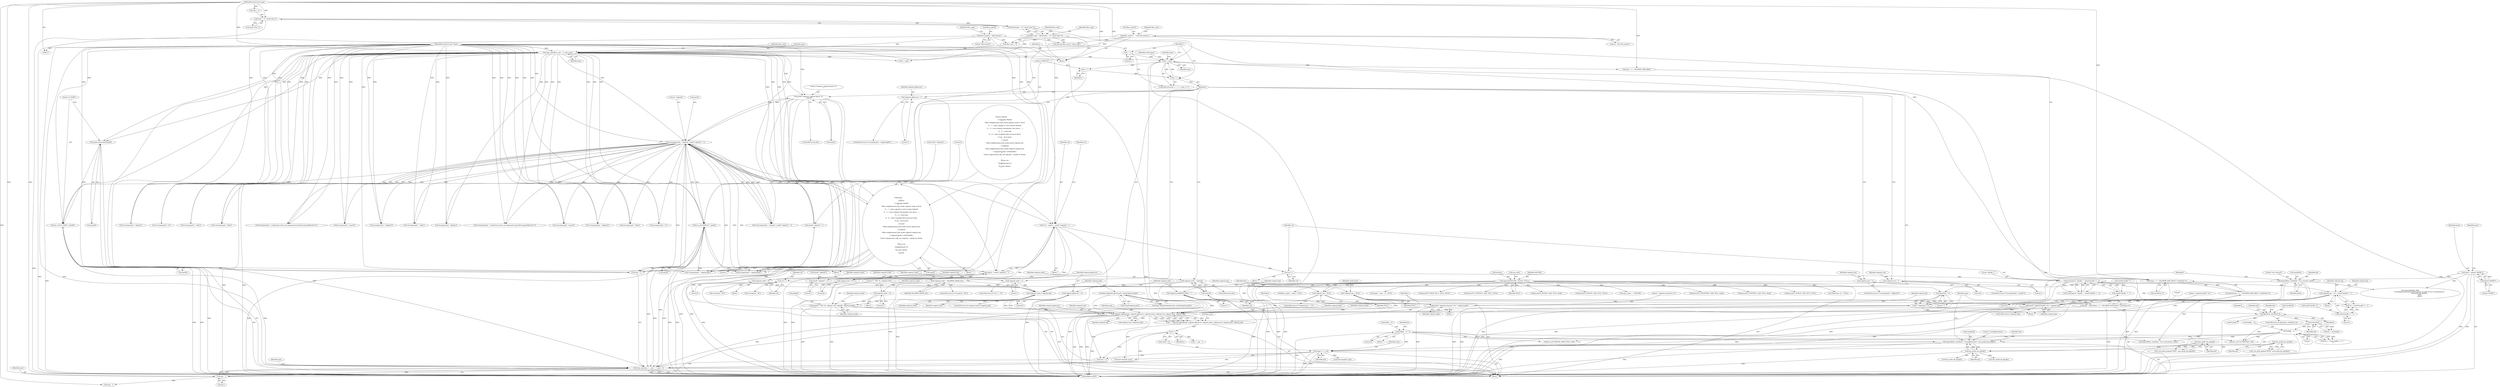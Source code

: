 digraph "0_enlightment_bb4a21e98656fe2c7d98ba2163e6defe9a630e2b@API" {
"1000593" [label="(Call,copy_args(args + i, argv + 1, argc - 1))"];
"1000587" [label="(Call,args[i++] = buf)"];
"1000523" [label="(Call,buf[len - 1] == '\n')"];
"1000516" [label="(Call,strlen(buf))"];
"1000507" [label="(Call,fgets(buf, sizeof(buf), f))"];
"1000498" [label="(Call,f = fopen(buf, \"r\"))"];
"1000500" [label="(Call,fopen(buf, \"r\"))"];
"1000492" [label="(Call,snprintf(buf, sizeof(buf), \"%s/.e-mtrack\", home))"];
"1000484" [label="(Call,home = getenv(\"HOME\"))"];
"1000486" [label="(Call,getenv(\"HOME\"))"];
"1000531" [label="(Call,buf[len - 1] = 0)"];
"1000560" [label="(Call,snprintf(buf, sizeof(buf), \"%s/enlightenment\", eina_prefix_bin_get(pfx)))"];
"1000565" [label="(Call,eina_prefix_bin_get(pfx))"];
"1000448" [label="(Call,eina_prefix_bin_get(pfx))"];
"1000443" [label="(Call,eina_prefix_bin_get(pfx))"];
"1000580" [label="(Call,valgrind_append(args, valgrind_gdbserver, valgrind_mode, valgrind_tool, valgrind_path, valgrind_log))"];
"1000567" [label="(Call,args = alloca((argc + 2 + VALGRIND_MAX_ARGS) * sizeof(char *)))"];
"1000569" [label="(Call,alloca((argc + 2 + VALGRIND_MAX_ARGS) * sizeof(char *)))"];
"1000570" [label="(Call,(argc + 2 + VALGRIND_MAX_ARGS) * sizeof(char *))"];
"1000249" [label="(Call,i < argc)"];
"1000252" [label="(Call,i++)"];
"1000369" [label="(Call,i++)"];
"1000246" [label="(Call,i = 1)"];
"1000118" [label="(MethodParameterIn,int argc)"];
"1000220" [label="(Call,copy_args(dbus_argv + 2, argv, argc))"];
"1000215" [label="(Call,dbus_argv[1] = \"--exit-with-session\")"];
"1000210" [label="(Call,dbus_argv[0] = \"dbus-launch\")"];
"1000201" [label="(Call,dbus_argv = alloca((argc + 3) * sizeof (char *)))"];
"1000203" [label="(Call,alloca((argc + 3) * sizeof (char *)))"];
"1000204" [label="(Call,(argc + 3) * sizeof (char *))"];
"1000119" [label="(MethodParameterIn,char **argv)"];
"1000131" [label="(Call,valgrind_gdbserver = 0)"];
"1000262" [label="(Call,valgrind_gdbserver = 1)"];
"1000467" [label="(Call,printf(\"E - PID=%i, valgrind=%d\", getpid(), valgrind_mode))"];
"1000464" [label="(Call,valgrind_mode = 0)"];
"1000451" [label="(Call,valgrind_mode || valgrind_tool)"];
"1000350" [label="(Call,valgrind_mode = atoi(val))"];
"1000352" [label="(Call,atoi(val))"];
"1000339" [label="(Call,val++)"];
"1000279" [label="(Call,*val = argv[i] + sizeof(\"-valgrind\") - 1)"];
"1000268" [label="(Call,strncmp(argv[i], \"-valgrind\", sizeof(\"-valgrind\") - 1))"];
"1000355" [label="(Call,printf(\"Unknown valgrind option: %s\n\", argv[i]))"];
"1000421" [label="(Call,printf\n             (\n               \"Options:\n\"\n               \"\t-valgrind[=MODE]\n\"\n               \"\t\tRun enlightenment from inside valgrind, mode is OR of:\n\"\n               \"\t\t   1 = plain valgrind to catch crashes (default)\n\"\n               \"\t\t   2 = trace children (thumbnailer, efm slaves, ...)\n\"\n               \"\t\t   4 = check leak\n\"\n               \"\t\t   8 = show reachable after processes finish.\n\"\n               \"\t\t all = all of above\n\"\n               \"\t-massif\n\"\n               \"\t\tRun enlightenment from inside massif valgrind tool.\n\"\n               \"\t-callgrind\n\"\n               \"\t\tRun enlightenment from inside callgrind valgrind tool.\n\"\n               \"\t-valgrind-log-file=<FILENAME>\n\"\n               \"\t\tSave valgrind log to file, see valgrind's --log-file for details.\n\"\n               \"\n\"\n               \"Please run:\n\"\n               \"\tenlightenment %s\n\"\n               \"for more options.\n\",\n               argv[i]))"];
"1000371" [label="(Call,env_set(\"DISPLAY\", argv[i]))"];
"1000273" [label="(Call,sizeof(\"-valgrind\") - 1)"];
"1000285" [label="(Call,sizeof(\"-valgrind\") - 1)"];
"1000346" [label="(Call,valgrind_mode = VALGRIND_MODE_ALL)"];
"1000294" [label="(Call,valgrind_mode = 1)"];
"1000123" [label="(Call,valgrind_mode = 0)"];
"1000395" [label="(Call,valgrind_tool = 2)"];
"1000127" [label="(Call,valgrind_tool = 0)"];
"1000384" [label="(Call,valgrind_tool = 1)"];
"1000138" [label="(Call,valgrind_path[PATH_MAX] = \"\")"];
"1000474" [label="(Call,printf(\" valgrind-command='%s'\", valgrind_path))"];
"1000457" [label="(Call,find_valgrind(valgrind_path, sizeof(valgrind_path)))"];
"1000329" [label="(Call,valgrind_log = NULL)"];
"1000185" [label="(Call,sigaction(SIGUSR1, &action, NULL))"];
"1000142" [label="(Call,*valgrind_log = NULL)"];
"1000479" [label="(Call,printf(\" valgrind-log-file='%s'\", valgrind_log))"];
"1000316" [label="(Call,valgrind_log = val + sizeof(\"log-file=\") - 1)"];
"1000308" [label="(Call,strncmp(val, \"log-file=\", sizeof(\"log-file=\") - 1))"];
"1000304" [label="(Call,val++)"];
"1000311" [label="(Call,sizeof(\"log-file=\") - 1)"];
"1000320" [label="(Call,sizeof(\"log-file=\") - 1)"];
"1000590" [label="(Call,i++)"];
"1000578" [label="(Call,i = valgrind_append(args, valgrind_gdbserver, valgrind_mode, valgrind_tool, valgrind_path, valgrind_log))"];
"1000240" [label="(Call,env_set(\"E_START\", argv[0]))"];
"1000236" [label="(Call,prefix_determine(argv[0]))"];
"1000600" [label="(Call,argc - 1)"];
"1000440" [label="(Identifier,really_know)"];
"1000131" [label="(Call,valgrind_gdbserver = 0)"];
"1000249" [label="(Call,i < argc)"];
"1000343" [label="(Call,strcmp(val, \"all\"))"];
"1000347" [label="(Identifier,valgrind_mode)"];
"1000707" [label="(Call,ptrace(PT_CONTINUE, child, NULL, NULL))"];
"1000390" [label="(Call,strcmp(argv[i], \"-callgrind\"))"];
"1000595" [label="(Identifier,args)"];
"1000514" [label="(Call,len = strlen(buf))"];
"1000349" [label="(ControlStructure,else)"];
"1000323" [label="(Literal,1)"];
"1000558" [label="(Call,fclose(f))"];
"1000124" [label="(Identifier,valgrind_mode)"];
"1000414" [label="(Call,!strcmp(argv[i], \"--help\"))"];
"1000311" [label="(Call,sizeof(\"log-file=\") - 1)"];
"1000338" [label="(Block,)"];
"1000530" [label="(Block,)"];
"1000531" [label="(Call,buf[len - 1] = 0)"];
"1000564" [label="(Literal,\"%s/enlightenment\")"];
"1000585" [label="(Identifier,valgrind_path)"];
"1000452" [label="(Identifier,valgrind_mode)"];
"1000464" [label="(Call,valgrind_mode = 0)"];
"1000264" [label="(Literal,1)"];
"1000189" [label="(Identifier,NULL)"];
"1000602" [label="(Literal,1)"];
"1000470" [label="(Identifier,valgrind_mode)"];
"1000453" [label="(Identifier,valgrind_tool)"];
"1000248" [label="(Literal,1)"];
"1000295" [label="(Identifier,valgrind_mode)"];
"1000357" [label="(Call,argv[i])"];
"1000388" [label="(ControlStructure,if (!strcmp(argv[i], \"-callgrind\")))"];
"1000240" [label="(Call,env_set(\"E_START\", argv[0]))"];
"1000247" [label="(Identifier,i)"];
"1000583" [label="(Identifier,valgrind_mode)"];
"1000215" [label="(Call,dbus_argv[1] = \"--exit-with-session\")"];
"1000590" [label="(Call,i++)"];
"1000138" [label="(Call,valgrind_path[PATH_MAX] = \"\")"];
"1000354" [label="(ControlStructure,else)"];
"1000423" [label="(Call,argv[i])"];
"1000310" [label="(Literal,\"log-file=\")"];
"1000250" [label="(Identifier,i)"];
"1000560" [label="(Call,snprintf(buf, sizeof(buf), \"%s/enlightenment\", eina_prefix_bin_get(pfx)))"];
"1000208" [label="(Call,sizeof (char *))"];
"1000601" [label="(Identifier,argc)"];
"1000500" [label="(Call,fopen(buf, \"r\"))"];
"1000351" [label="(Identifier,valgrind_mode)"];
"1000606" [label="(Call,i + argc - 1)"];
"1000561" [label="(Identifier,buf)"];
"1000253" [label="(Identifier,i)"];
"1000444" [label="(Identifier,pfx)"];
"1000286" [label="(Call,sizeof(\"-valgrind\"))"];
"1000309" [label="(Identifier,val)"];
"1000588" [label="(Call,args[i++])"];
"1000856" [label="(Call,ptrace(PT_DETACH, child, NULL, back))"];
"1000221" [label="(Call,dbus_argv + 2)"];
"1000529" [label="(Literal,'\n')"];
"1000489" [label="(Identifier,home)"];
"1000228" [label="(Identifier,dbus_argv)"];
"1000296" [label="(Literal,1)"];
"1000593" [label="(Call,copy_args(args + i, argv + 1, argc - 1))"];
"1000222" [label="(Identifier,dbus_argv)"];
"1000509" [label="(Call,sizeof(buf))"];
"1000565" [label="(Call,eina_prefix_bin_get(pfx))"];
"1000268" [label="(Call,strncmp(argv[i], \"-valgrind\", sizeof(\"-valgrind\") - 1))"];
"1000501" [label="(Identifier,buf)"];
"1000305" [label="(Identifier,val)"];
"1000363" [label="(Call,strcmp(argv[i], \"-display\"))"];
"1000353" [label="(Identifier,val)"];
"1000289" [label="(ControlStructure,if (*val == '\0'))"];
"1000524" [label="(Call,buf[len - 1])"];
"1000204" [label="(Call,(argc + 3) * sizeof (char *))"];
"1000532" [label="(Call,buf[len - 1])"];
"1000339" [label="(Call,val++)"];
"1000217" [label="(Identifier,dbus_argv)"];
"1000475" [label="(Literal,\" valgrind-command='%s'\")"];
"1000493" [label="(Identifier,buf)"];
"1000989" [label="(Call,ptrace(PT_DETACH, child, NULL, NULL))"];
"1000329" [label="(Call,valgrind_log = NULL)"];
"1000477" [label="(ControlStructure,if (valgrind_log))"];
"1000430" [label="(Call,!strcmp(argv[i], \"-i-really-know-what-i-am-doing-and-accept-full-responsibility-for-it\"))"];
"1000370" [label="(Identifier,i)"];
"1000118" [label="(MethodParameterIn,int argc)"];
"1000314" [label="(Literal,1)"];
"1000559" [label="(Identifier,f)"];
"1000794" [label="(Call,sig.si_signo == SIGUSR1)"];
"1000233" [label="(Call,execvp(\"dbus-launch\", dbus_argv))"];
"1000205" [label="(Call,argc + 3)"];
"1000330" [label="(Identifier,valgrind_log)"];
"1000211" [label="(Call,dbus_argv[0])"];
"1000187" [label="(Call,&action)"];
"1000378" [label="(Call,!strcmp(argv[i], \"-massif\"))"];
"1000143" [label="(Identifier,valgrind_log)"];
"1000142" [label="(Call,*valgrind_log = NULL)"];
"1000120" [label="(Block,)"];
"1000397" [label="(Literal,2)"];
"1000600" [label="(Call,argc - 1)"];
"1000771" [label="(Call,ptrace(PT_GETSIGINFO, child, NULL, &sig))"];
"1000355" [label="(Call,printf(\"Unknown valgrind option: %s\n\", argv[i]))"];
"1000427" [label="(Literal,0)"];
"1000555" [label="(Call,env_set(\"MTRACK_TRACE_FILE\", buf))"];
"1000468" [label="(Literal,\"E - PID=%i, valgrind=%d\")"];
"1000847" [label="(Call,ptrace(PT_CONTINUE, child, NULL, back))"];
"1000214" [label="(Literal,\"dbus-launch\")"];
"1000597" [label="(Call,argv + 1)"];
"1000251" [label="(Identifier,argc)"];
"1000448" [label="(Call,eina_prefix_bin_get(pfx))"];
"1000307" [label="(Call,!strncmp(val, \"log-file=\", sizeof(\"log-file=\") - 1))"];
"1000568" [label="(Identifier,args)"];
"1000516" [label="(Call,strlen(buf))"];
"1000119" [label="(MethodParameterIn,char **argv)"];
"1000389" [label="(Call,!strcmp(argv[i], \"-callgrind\"))"];
"1000242" [label="(Call,argv[0])"];
"1000255" [label="(ControlStructure,if (!strcmp(argv[i], \"-valgrind-gdb\")))"];
"1000409" [label="(Call,strcmp(argv[i], \"-help\"))"];
"1000294" [label="(Call,valgrind_mode = 1)"];
"1000128" [label="(Identifier,valgrind_tool)"];
"1000567" [label="(Call,args = alloca((argc + 2 + VALGRIND_MAX_ARGS) * sizeof(char *)))"];
"1000571" [label="(Call,argc + 2 + VALGRIND_MAX_ARGS)"];
"1000304" [label="(Call,val++)"];
"1000507" [label="(Call,fgets(buf, sizeof(buf), f))"];
"1000348" [label="(Identifier,VALGRIND_MODE_ALL)"];
"1000229" [label="(Call,2 + argc)"];
"1000608" [label="(Call,argc - 1)"];
"1000490" [label="(Block,)"];
"1000485" [label="(Identifier,home)"];
"1000469" [label="(Call,getpid())"];
"1000317" [label="(Identifier,valgrind_log)"];
"1000292" [label="(Identifier,val)"];
"1000262" [label="(Call,valgrind_gdbserver = 1)"];
"1000342" [label="(Call,!strcmp(val, \"all\"))"];
"1000341" [label="(ControlStructure,if (!strcmp(val, \"all\")))"];
"1000578" [label="(Call,i = valgrind_append(args, valgrind_gdbserver, valgrind_mode, valgrind_tool, valgrind_path, valgrind_log))"];
"1000327" [label="(Identifier,valgrind_log)"];
"1000499" [label="(Identifier,f)"];
"1000267" [label="(Call,!strncmp(argv[i], \"-valgrind\", sizeof(\"-valgrind\") - 1))"];
"1000252" [label="(Call,i++)"];
"1000368" [label="(Block,)"];
"1000362" [label="(Call,!strcmp(argv[i], \"-display\"))"];
"1000496" [label="(Literal,\"%s/.e-mtrack\")"];
"1000472" [label="(Identifier,valgrind_mode)"];
"1000586" [label="(Identifier,valgrind_log)"];
"1000236" [label="(Call,prefix_determine(argv[0]))"];
"1000483" [label="(Literal,'\n')"];
"1000123" [label="(Call,valgrind_mode = 0)"];
"1000519" [label="(Call,(len > 1) && (buf[len - 1] == '\n'))"];
"1000502" [label="(Literal,\"r\")"];
"1000377" [label="(ControlStructure,if (!strcmp(argv[i], \"-massif\")))"];
"1000492" [label="(Call,snprintf(buf, sizeof(buf), \"%s/.e-mtrack\", home))"];
"1000540" [label="(Call,env_set(\"LD_PRELOAD\", buf))"];
"1000685" [label="(Call,ptrace(PT_ATTACH, child, NULL, NULL))"];
"1000570" [label="(Call,(argc + 2 + VALGRIND_MAX_ARGS) * sizeof(char *))"];
"1000613" [label="(Call,valgrind_tool || valgrind_mode)"];
"1000272" [label="(Literal,\"-valgrind\")"];
"1000132" [label="(Identifier,valgrind_gdbserver)"];
"1000476" [label="(Identifier,valgrind_path)"];
"1000385" [label="(Identifier,valgrind_tool)"];
"1000497" [label="(Identifier,home)"];
"1000465" [label="(Identifier,valgrind_mode)"];
"1000757" [label="(Call,*backtrace_str = NULL)"];
"1000127" [label="(Call,valgrind_tool = 0)"];
"1000474" [label="(Call,printf(\" valgrind-command='%s'\", valgrind_path))"];
"1000420" [label="(Block,)"];
"1000589" [label="(Identifier,args)"];
"1000605" [label="(Identifier,args)"];
"1000498" [label="(Call,f = fopen(buf, \"r\"))"];
"1000280" [label="(Identifier,val)"];
"1000133" [label="(Literal,0)"];
"1000484" [label="(Call,home = getenv(\"HOME\"))"];
"1000369" [label="(Call,i++)"];
"1000219" [label="(Literal,\"--exit-with-session\")"];
"1000237" [label="(Call,argv[0])"];
"1000549" [label="(Call,snprintf(buf, sizeof(buf), \"%s/.e-mtrack.log\", home))"];
"1000504" [label="(Identifier,f)"];
"1000401" [label="(Call,!strcmp(argv[i], \"-h\"))"];
"1000506" [label="(ControlStructure,if (fgets(buf, sizeof(buf), f)))"];
"1000147" [label="(Identifier,really_know)"];
"1000537" [label="(Literal,0)"];
"1000201" [label="(Call,dbus_argv = alloca((argc + 3) * sizeof (char *)))"];
"1000259" [label="(Identifier,argv)"];
"1000256" [label="(Call,!strcmp(argv[i], \"-valgrind-gdb\"))"];
"1000384" [label="(Call,valgrind_tool = 1)"];
"1000318" [label="(Call,val + sizeof(\"log-file=\") - 1)"];
"1000203" [label="(Call,alloca((argc + 3) * sizeof (char *)))"];
"1000241" [label="(Literal,\"E_START\")"];
"1000279" [label="(Call,*val = argv[i] + sizeof(\"-valgrind\") - 1)"];
"1000461" [label="(Block,)"];
"1000443" [label="(Call,eina_prefix_bin_get(pfx))"];
"1000446" [label="(Call,_env_path_prepend(\"PATH\", eina_prefix_bin_get(pfx)))"];
"1000582" [label="(Identifier,valgrind_gdbserver)"];
"1000220" [label="(Call,copy_args(dbus_argv + 2, argv, argc))"];
"1000539" [label="(Identifier,len)"];
"1000415" [label="(Call,strcmp(argv[i], \"--help\"))"];
"1000312" [label="(Call,sizeof(\"log-file=\"))"];
"1000321" [label="(Call,sizeof(\"log-file=\"))"];
"1000140" [label="(Literal,\"\")"];
"1000909" [label="(Call,eina_prefix_lib_get(pfx))"];
"1000479" [label="(Call,printf(\" valgrind-log-file='%s'\", valgrind_log))"];
"1000408" [label="(Call,!strcmp(argv[i], \"-help\"))"];
"1000315" [label="(Block,)"];
"1000580" [label="(Call,valgrind_append(args, valgrind_gdbserver, valgrind_mode, valgrind_tool, valgrind_path, valgrind_log))"];
"1000487" [label="(Literal,\"HOME\")"];
"1000224" [label="(Identifier,argv)"];
"1000508" [label="(Identifier,buf)"];
"1000144" [label="(Identifier,NULL)"];
"1000523" [label="(Call,buf[len - 1] == '\n')"];
"1000441" [label="(Call,_env_path_append(\"PATH\", eina_prefix_bin_get(pfx)))"];
"1000372" [label="(Literal,\"DISPLAY\")"];
"1000466" [label="(Literal,0)"];
"1000324" [label="(ControlStructure,if (*valgrind_log == '\0'))"];
"1000216" [label="(Call,dbus_argv[1])"];
"1000185" [label="(Call,sigaction(SIGUSR1, &action, NULL))"];
"1000308" [label="(Call,strncmp(val, \"log-file=\", sizeof(\"log-file=\") - 1))"];
"1000263" [label="(Identifier,valgrind_gdbserver)"];
"1000451" [label="(Call,valgrind_mode || valgrind_tool)"];
"1000449" [label="(Identifier,pfx)"];
"1000867" [label="(Call,snprintf(buffer, 4096,\n                                          \"%s/enlightenment/utils/enlightenment_sys gdb %i %s/.e-crashdump.txt\",\n                                          eina_prefix_lib_get(pfx),\n                                           child,\n                                           home))"];
"1000269" [label="(Call,argv[i])"];
"1000245" [label="(ControlStructure,for (i = 1; i < argc; i++))"];
"1000664" [label="(Call,execv(args[0], args))"];
"1000386" [label="(Literal,1)"];
"1000356" [label="(Literal,\"Unknown valgrind option: %s\n\")"];
"1000190" [label="(Call,eina_init())"];
"1000276" [label="(Literal,1)"];
"1000450" [label="(ControlStructure,if (valgrind_mode || valgrind_tool))"];
"1000459" [label="(Call,sizeof(valgrind_path))"];
"1000473" [label="(Block,)"];
"1000517" [label="(Identifier,buf)"];
"1000226" [label="(Call,dbus_argv[2 + argc] = NULL)"];
"1000467" [label="(Call,printf(\"E - PID=%i, valgrind=%d\", getpid(), valgrind_mode))"];
"1000619" [label="(Call,execv(args[0], args))"];
"1000373" [label="(Call,argv[i])"];
"1000281" [label="(Call,argv[i] + sizeof(\"-valgrind\") - 1)"];
"1000396" [label="(Identifier,valgrind_tool)"];
"1000129" [label="(Literal,0)"];
"1001058" [label="(MethodReturn,RET)"];
"1000274" [label="(Call,sizeof(\"-valgrind\"))"];
"1000480" [label="(Literal,\" valgrind-log-file='%s'\")"];
"1000277" [label="(Block,)"];
"1000456" [label="(Call,!find_valgrind(valgrind_path, sizeof(valgrind_path)))"];
"1000316" [label="(Call,valgrind_log = val + sizeof(\"log-file=\") - 1)"];
"1000515" [label="(Identifier,len)"];
"1000431" [label="(Call,strcmp(argv[i], \"-i-really-know-what-i-am-doing-and-accept-full-responsibility-for-it\"))"];
"1000210" [label="(Call,dbus_argv[0] = \"dbus-launch\")"];
"1000871" [label="(Call,eina_prefix_lib_get(pfx))"];
"1000481" [label="(Identifier,valgrind_log)"];
"1000591" [label="(Identifier,i)"];
"1000331" [label="(Identifier,NULL)"];
"1000125" [label="(Literal,0)"];
"1000478" [label="(Identifier,valgrind_log)"];
"1000603" [label="(Call,args[i + argc - 1] = NULL)"];
"1000421" [label="(Call,printf\n             (\n               \"Options:\n\"\n               \"\t-valgrind[=MODE]\n\"\n               \"\t\tRun enlightenment from inside valgrind, mode is OR of:\n\"\n               \"\t\t   1 = plain valgrind to catch crashes (default)\n\"\n               \"\t\t   2 = trace children (thumbnailer, efm slaves, ...)\n\"\n               \"\t\t   4 = check leak\n\"\n               \"\t\t   8 = show reachable after processes finish.\n\"\n               \"\t\t all = all of above\n\"\n               \"\t-massif\n\"\n               \"\t\tRun enlightenment from inside massif valgrind tool.\n\"\n               \"\t-callgrind\n\"\n               \"\t\tRun enlightenment from inside callgrind valgrind tool.\n\"\n               \"\t-valgrind-log-file=<FILENAME>\n\"\n               \"\t\tSave valgrind log to file, see valgrind's --log-file for details.\n\"\n               \"\n\"\n               \"Please run:\n\"\n               \"\tenlightenment %s\n\"\n               \"for more options.\n\",\n               argv[i]))"];
"1000569" [label="(Call,alloca((argc + 2 + VALGRIND_MAX_ARGS) * sizeof(char *)))"];
"1000371" [label="(Call,env_set(\"DISPLAY\", argv[i]))"];
"1000402" [label="(Call,strcmp(argv[i], \"-h\"))"];
"1000202" [label="(Identifier,dbus_argv)"];
"1000458" [label="(Identifier,valgrind_path)"];
"1000340" [label="(Identifier,val)"];
"1000350" [label="(Call,valgrind_mode = atoi(val))"];
"1000273" [label="(Call,sizeof(\"-valgrind\") - 1)"];
"1000457" [label="(Call,find_valgrind(valgrind_path, sizeof(valgrind_path)))"];
"1000592" [label="(Identifier,buf)"];
"1000584" [label="(Identifier,valgrind_tool)"];
"1000186" [label="(Identifier,SIGUSR1)"];
"1000212" [label="(Identifier,dbus_argv)"];
"1000303" [label="(Block,)"];
"1000139" [label="(Identifier,valgrind_path)"];
"1000199" [label="(Block,)"];
"1000395" [label="(Call,valgrind_tool = 2)"];
"1000576" [label="(Call,sizeof(char *))"];
"1000581" [label="(Identifier,args)"];
"1000659" [label="(Call,ptrace(PT_TRACE_ME, 0, NULL, NULL))"];
"1000511" [label="(Identifier,f)"];
"1000486" [label="(Call,getenv(\"HOME\"))"];
"1000257" [label="(Call,strcmp(argv[i], \"-valgrind-gdb\"))"];
"1000379" [label="(Call,strcmp(argv[i], \"-massif\"))"];
"1000422" [label="(Literal,\"Options:\n\"\n               \"\t-valgrind[=MODE]\n\"\n               \"\t\tRun enlightenment from inside valgrind, mode is OR of:\n\"\n               \"\t\t   1 = plain valgrind to catch crashes (default)\n\"\n               \"\t\t   2 = trace children (thumbnailer, efm slaves, ...)\n\"\n               \"\t\t   4 = check leak\n\"\n               \"\t\t   8 = show reachable after processes finish.\n\"\n               \"\t\t all = all of above\n\"\n               \"\t-massif\n\"\n               \"\t\tRun enlightenment from inside massif valgrind tool.\n\"\n               \"\t-callgrind\n\"\n               \"\t\tRun enlightenment from inside callgrind valgrind tool.\n\"\n               \"\t-valgrind-log-file=<FILENAME>\n\"\n               \"\t\tSave valgrind log to file, see valgrind's --log-file for details.\n\"\n               \"\n\"\n               \"Please run:\n\"\n               \"\tenlightenment %s\n\"\n               \"for more options.\n\")"];
"1000352" [label="(Call,atoi(val))"];
"1000594" [label="(Call,args + i)"];
"1000562" [label="(Call,sizeof(buf))"];
"1000494" [label="(Call,sizeof(buf))"];
"1000346" [label="(Call,valgrind_mode = VALGRIND_MODE_ALL)"];
"1000566" [label="(Identifier,pfx)"];
"1000587" [label="(Call,args[i++] = buf)"];
"1000285" [label="(Call,sizeof(\"-valgrind\") - 1)"];
"1000344" [label="(Identifier,val)"];
"1000225" [label="(Identifier,argc)"];
"1000320" [label="(Call,sizeof(\"log-file=\") - 1)"];
"1000246" [label="(Call,i = 1)"];
"1000579" [label="(Identifier,i)"];
"1000288" [label="(Literal,1)"];
"1000593" -> "1000120"  [label="AST: "];
"1000593" -> "1000600"  [label="CFG: "];
"1000594" -> "1000593"  [label="AST: "];
"1000597" -> "1000593"  [label="AST: "];
"1000600" -> "1000593"  [label="AST: "];
"1000605" -> "1000593"  [label="CFG: "];
"1000593" -> "1001058"  [label="DDG: "];
"1000593" -> "1001058"  [label="DDG: "];
"1000593" -> "1001058"  [label="DDG: "];
"1000587" -> "1000593"  [label="DDG: "];
"1000580" -> "1000593"  [label="DDG: "];
"1000590" -> "1000593"  [label="DDG: "];
"1000355" -> "1000593"  [label="DDG: "];
"1000421" -> "1000593"  [label="DDG: "];
"1000240" -> "1000593"  [label="DDG: "];
"1000220" -> "1000593"  [label="DDG: "];
"1000371" -> "1000593"  [label="DDG: "];
"1000119" -> "1000593"  [label="DDG: "];
"1000268" -> "1000593"  [label="DDG: "];
"1000600" -> "1000593"  [label="DDG: "];
"1000600" -> "1000593"  [label="DDG: "];
"1000587" -> "1000120"  [label="AST: "];
"1000587" -> "1000592"  [label="CFG: "];
"1000588" -> "1000587"  [label="AST: "];
"1000592" -> "1000587"  [label="AST: "];
"1000595" -> "1000587"  [label="CFG: "];
"1000587" -> "1001058"  [label="DDG: "];
"1000587" -> "1001058"  [label="DDG: "];
"1000523" -> "1000587"  [label="DDG: "];
"1000531" -> "1000587"  [label="DDG: "];
"1000560" -> "1000587"  [label="DDG: "];
"1000587" -> "1000594"  [label="DDG: "];
"1000587" -> "1000619"  [label="DDG: "];
"1000587" -> "1000664"  [label="DDG: "];
"1000523" -> "1000519"  [label="AST: "];
"1000523" -> "1000529"  [label="CFG: "];
"1000524" -> "1000523"  [label="AST: "];
"1000529" -> "1000523"  [label="AST: "];
"1000519" -> "1000523"  [label="CFG: "];
"1000523" -> "1001058"  [label="DDG: "];
"1000523" -> "1000519"  [label="DDG: "];
"1000523" -> "1000519"  [label="DDG: "];
"1000516" -> "1000523"  [label="DDG: "];
"1000523" -> "1000540"  [label="DDG: "];
"1000523" -> "1000549"  [label="DDG: "];
"1000523" -> "1000555"  [label="DDG: "];
"1000523" -> "1000560"  [label="DDG: "];
"1000516" -> "1000514"  [label="AST: "];
"1000516" -> "1000517"  [label="CFG: "];
"1000517" -> "1000516"  [label="AST: "];
"1000514" -> "1000516"  [label="CFG: "];
"1000516" -> "1000514"  [label="DDG: "];
"1000507" -> "1000516"  [label="DDG: "];
"1000516" -> "1000540"  [label="DDG: "];
"1000507" -> "1000506"  [label="AST: "];
"1000507" -> "1000511"  [label="CFG: "];
"1000508" -> "1000507"  [label="AST: "];
"1000509" -> "1000507"  [label="AST: "];
"1000511" -> "1000507"  [label="AST: "];
"1000515" -> "1000507"  [label="CFG: "];
"1000559" -> "1000507"  [label="CFG: "];
"1000507" -> "1001058"  [label="DDG: "];
"1000498" -> "1000507"  [label="DDG: "];
"1000507" -> "1000558"  [label="DDG: "];
"1000498" -> "1000490"  [label="AST: "];
"1000498" -> "1000500"  [label="CFG: "];
"1000499" -> "1000498"  [label="AST: "];
"1000500" -> "1000498"  [label="AST: "];
"1000504" -> "1000498"  [label="CFG: "];
"1000498" -> "1001058"  [label="DDG: "];
"1000498" -> "1001058"  [label="DDG: "];
"1000500" -> "1000498"  [label="DDG: "];
"1000500" -> "1000498"  [label="DDG: "];
"1000500" -> "1000502"  [label="CFG: "];
"1000501" -> "1000500"  [label="AST: "];
"1000502" -> "1000500"  [label="AST: "];
"1000492" -> "1000500"  [label="DDG: "];
"1000492" -> "1000490"  [label="AST: "];
"1000492" -> "1000497"  [label="CFG: "];
"1000493" -> "1000492"  [label="AST: "];
"1000494" -> "1000492"  [label="AST: "];
"1000496" -> "1000492"  [label="AST: "];
"1000497" -> "1000492"  [label="AST: "];
"1000499" -> "1000492"  [label="CFG: "];
"1000492" -> "1001058"  [label="DDG: "];
"1000492" -> "1001058"  [label="DDG: "];
"1000484" -> "1000492"  [label="DDG: "];
"1000492" -> "1000549"  [label="DDG: "];
"1000492" -> "1000867"  [label="DDG: "];
"1000484" -> "1000120"  [label="AST: "];
"1000484" -> "1000486"  [label="CFG: "];
"1000485" -> "1000484"  [label="AST: "];
"1000486" -> "1000484"  [label="AST: "];
"1000489" -> "1000484"  [label="CFG: "];
"1000484" -> "1001058"  [label="DDG: "];
"1000484" -> "1001058"  [label="DDG: "];
"1000486" -> "1000484"  [label="DDG: "];
"1000484" -> "1000867"  [label="DDG: "];
"1000486" -> "1000487"  [label="CFG: "];
"1000487" -> "1000486"  [label="AST: "];
"1000531" -> "1000530"  [label="AST: "];
"1000531" -> "1000537"  [label="CFG: "];
"1000532" -> "1000531"  [label="AST: "];
"1000537" -> "1000531"  [label="AST: "];
"1000539" -> "1000531"  [label="CFG: "];
"1000531" -> "1001058"  [label="DDG: "];
"1000531" -> "1000540"  [label="DDG: "];
"1000531" -> "1000549"  [label="DDG: "];
"1000531" -> "1000555"  [label="DDG: "];
"1000531" -> "1000560"  [label="DDG: "];
"1000560" -> "1000120"  [label="AST: "];
"1000560" -> "1000565"  [label="CFG: "];
"1000561" -> "1000560"  [label="AST: "];
"1000562" -> "1000560"  [label="AST: "];
"1000564" -> "1000560"  [label="AST: "];
"1000565" -> "1000560"  [label="AST: "];
"1000568" -> "1000560"  [label="CFG: "];
"1000560" -> "1001058"  [label="DDG: "];
"1000560" -> "1001058"  [label="DDG: "];
"1000565" -> "1000560"  [label="DDG: "];
"1000565" -> "1000566"  [label="CFG: "];
"1000566" -> "1000565"  [label="AST: "];
"1000565" -> "1001058"  [label="DDG: "];
"1000448" -> "1000565"  [label="DDG: "];
"1000443" -> "1000565"  [label="DDG: "];
"1000565" -> "1000871"  [label="DDG: "];
"1000565" -> "1000909"  [label="DDG: "];
"1000448" -> "1000446"  [label="AST: "];
"1000448" -> "1000449"  [label="CFG: "];
"1000449" -> "1000448"  [label="AST: "];
"1000446" -> "1000448"  [label="CFG: "];
"1000448" -> "1000446"  [label="DDG: "];
"1000443" -> "1000441"  [label="AST: "];
"1000443" -> "1000444"  [label="CFG: "];
"1000444" -> "1000443"  [label="AST: "];
"1000441" -> "1000443"  [label="CFG: "];
"1000443" -> "1000441"  [label="DDG: "];
"1000580" -> "1000578"  [label="AST: "];
"1000580" -> "1000586"  [label="CFG: "];
"1000581" -> "1000580"  [label="AST: "];
"1000582" -> "1000580"  [label="AST: "];
"1000583" -> "1000580"  [label="AST: "];
"1000584" -> "1000580"  [label="AST: "];
"1000585" -> "1000580"  [label="AST: "];
"1000586" -> "1000580"  [label="AST: "];
"1000578" -> "1000580"  [label="CFG: "];
"1000580" -> "1001058"  [label="DDG: "];
"1000580" -> "1001058"  [label="DDG: "];
"1000580" -> "1001058"  [label="DDG: "];
"1000580" -> "1000578"  [label="DDG: "];
"1000580" -> "1000578"  [label="DDG: "];
"1000580" -> "1000578"  [label="DDG: "];
"1000580" -> "1000578"  [label="DDG: "];
"1000580" -> "1000578"  [label="DDG: "];
"1000580" -> "1000578"  [label="DDG: "];
"1000567" -> "1000580"  [label="DDG: "];
"1000131" -> "1000580"  [label="DDG: "];
"1000262" -> "1000580"  [label="DDG: "];
"1000467" -> "1000580"  [label="DDG: "];
"1000451" -> "1000580"  [label="DDG: "];
"1000138" -> "1000580"  [label="DDG: "];
"1000474" -> "1000580"  [label="DDG: "];
"1000457" -> "1000580"  [label="DDG: "];
"1000329" -> "1000580"  [label="DDG: "];
"1000142" -> "1000580"  [label="DDG: "];
"1000479" -> "1000580"  [label="DDG: "];
"1000316" -> "1000580"  [label="DDG: "];
"1000580" -> "1000594"  [label="DDG: "];
"1000580" -> "1000613"  [label="DDG: "];
"1000580" -> "1000613"  [label="DDG: "];
"1000580" -> "1000619"  [label="DDG: "];
"1000567" -> "1000120"  [label="AST: "];
"1000567" -> "1000569"  [label="CFG: "];
"1000568" -> "1000567"  [label="AST: "];
"1000569" -> "1000567"  [label="AST: "];
"1000579" -> "1000567"  [label="CFG: "];
"1000567" -> "1001058"  [label="DDG: "];
"1000569" -> "1000567"  [label="DDG: "];
"1000569" -> "1000570"  [label="CFG: "];
"1000570" -> "1000569"  [label="AST: "];
"1000569" -> "1001058"  [label="DDG: "];
"1000570" -> "1000569"  [label="DDG: "];
"1000570" -> "1000576"  [label="CFG: "];
"1000571" -> "1000570"  [label="AST: "];
"1000576" -> "1000570"  [label="AST: "];
"1000570" -> "1001058"  [label="DDG: "];
"1000249" -> "1000570"  [label="DDG: "];
"1000118" -> "1000570"  [label="DDG: "];
"1000249" -> "1000245"  [label="AST: "];
"1000249" -> "1000251"  [label="CFG: "];
"1000250" -> "1000249"  [label="AST: "];
"1000251" -> "1000249"  [label="AST: "];
"1000259" -> "1000249"  [label="CFG: "];
"1000440" -> "1000249"  [label="CFG: "];
"1000249" -> "1001058"  [label="DDG: "];
"1000252" -> "1000249"  [label="DDG: "];
"1000246" -> "1000249"  [label="DDG: "];
"1000118" -> "1000249"  [label="DDG: "];
"1000220" -> "1000249"  [label="DDG: "];
"1000249" -> "1000252"  [label="DDG: "];
"1000249" -> "1000369"  [label="DDG: "];
"1000249" -> "1000571"  [label="DDG: "];
"1000249" -> "1000600"  [label="DDG: "];
"1000252" -> "1000245"  [label="AST: "];
"1000252" -> "1000253"  [label="CFG: "];
"1000253" -> "1000252"  [label="AST: "];
"1000250" -> "1000252"  [label="CFG: "];
"1000369" -> "1000252"  [label="DDG: "];
"1000369" -> "1000368"  [label="AST: "];
"1000369" -> "1000370"  [label="CFG: "];
"1000370" -> "1000369"  [label="AST: "];
"1000372" -> "1000369"  [label="CFG: "];
"1000246" -> "1000245"  [label="AST: "];
"1000246" -> "1000248"  [label="CFG: "];
"1000247" -> "1000246"  [label="AST: "];
"1000248" -> "1000246"  [label="AST: "];
"1000250" -> "1000246"  [label="CFG: "];
"1000118" -> "1000117"  [label="AST: "];
"1000118" -> "1001058"  [label="DDG: "];
"1000118" -> "1000204"  [label="DDG: "];
"1000118" -> "1000205"  [label="DDG: "];
"1000118" -> "1000220"  [label="DDG: "];
"1000118" -> "1000229"  [label="DDG: "];
"1000118" -> "1000571"  [label="DDG: "];
"1000118" -> "1000600"  [label="DDG: "];
"1000118" -> "1000608"  [label="DDG: "];
"1000220" -> "1000199"  [label="AST: "];
"1000220" -> "1000225"  [label="CFG: "];
"1000221" -> "1000220"  [label="AST: "];
"1000224" -> "1000220"  [label="AST: "];
"1000225" -> "1000220"  [label="AST: "];
"1000228" -> "1000220"  [label="CFG: "];
"1000220" -> "1001058"  [label="DDG: "];
"1000220" -> "1001058"  [label="DDG: "];
"1000215" -> "1000220"  [label="DDG: "];
"1000210" -> "1000220"  [label="DDG: "];
"1000201" -> "1000220"  [label="DDG: "];
"1000119" -> "1000220"  [label="DDG: "];
"1000220" -> "1000229"  [label="DDG: "];
"1000220" -> "1000236"  [label="DDG: "];
"1000220" -> "1000240"  [label="DDG: "];
"1000220" -> "1000256"  [label="DDG: "];
"1000220" -> "1000257"  [label="DDG: "];
"1000220" -> "1000268"  [label="DDG: "];
"1000220" -> "1000279"  [label="DDG: "];
"1000220" -> "1000281"  [label="DDG: "];
"1000220" -> "1000355"  [label="DDG: "];
"1000220" -> "1000362"  [label="DDG: "];
"1000220" -> "1000363"  [label="DDG: "];
"1000220" -> "1000371"  [label="DDG: "];
"1000220" -> "1000378"  [label="DDG: "];
"1000220" -> "1000379"  [label="DDG: "];
"1000220" -> "1000389"  [label="DDG: "];
"1000220" -> "1000390"  [label="DDG: "];
"1000220" -> "1000401"  [label="DDG: "];
"1000220" -> "1000402"  [label="DDG: "];
"1000220" -> "1000408"  [label="DDG: "];
"1000220" -> "1000409"  [label="DDG: "];
"1000220" -> "1000414"  [label="DDG: "];
"1000220" -> "1000415"  [label="DDG: "];
"1000220" -> "1000421"  [label="DDG: "];
"1000220" -> "1000430"  [label="DDG: "];
"1000220" -> "1000431"  [label="DDG: "];
"1000220" -> "1000597"  [label="DDG: "];
"1000215" -> "1000199"  [label="AST: "];
"1000215" -> "1000219"  [label="CFG: "];
"1000216" -> "1000215"  [label="AST: "];
"1000219" -> "1000215"  [label="AST: "];
"1000222" -> "1000215"  [label="CFG: "];
"1000215" -> "1001058"  [label="DDG: "];
"1000215" -> "1000221"  [label="DDG: "];
"1000215" -> "1000233"  [label="DDG: "];
"1000210" -> "1000199"  [label="AST: "];
"1000210" -> "1000214"  [label="CFG: "];
"1000211" -> "1000210"  [label="AST: "];
"1000214" -> "1000210"  [label="AST: "];
"1000217" -> "1000210"  [label="CFG: "];
"1000210" -> "1001058"  [label="DDG: "];
"1000210" -> "1000221"  [label="DDG: "];
"1000210" -> "1000233"  [label="DDG: "];
"1000201" -> "1000199"  [label="AST: "];
"1000201" -> "1000203"  [label="CFG: "];
"1000202" -> "1000201"  [label="AST: "];
"1000203" -> "1000201"  [label="AST: "];
"1000212" -> "1000201"  [label="CFG: "];
"1000201" -> "1001058"  [label="DDG: "];
"1000203" -> "1000201"  [label="DDG: "];
"1000201" -> "1000221"  [label="DDG: "];
"1000201" -> "1000233"  [label="DDG: "];
"1000203" -> "1000204"  [label="CFG: "];
"1000204" -> "1000203"  [label="AST: "];
"1000203" -> "1001058"  [label="DDG: "];
"1000204" -> "1000203"  [label="DDG: "];
"1000204" -> "1000208"  [label="CFG: "];
"1000205" -> "1000204"  [label="AST: "];
"1000208" -> "1000204"  [label="AST: "];
"1000204" -> "1001058"  [label="DDG: "];
"1000119" -> "1000117"  [label="AST: "];
"1000119" -> "1001058"  [label="DDG: "];
"1000119" -> "1000236"  [label="DDG: "];
"1000119" -> "1000240"  [label="DDG: "];
"1000119" -> "1000256"  [label="DDG: "];
"1000119" -> "1000257"  [label="DDG: "];
"1000119" -> "1000268"  [label="DDG: "];
"1000119" -> "1000279"  [label="DDG: "];
"1000119" -> "1000281"  [label="DDG: "];
"1000119" -> "1000355"  [label="DDG: "];
"1000119" -> "1000362"  [label="DDG: "];
"1000119" -> "1000363"  [label="DDG: "];
"1000119" -> "1000371"  [label="DDG: "];
"1000119" -> "1000378"  [label="DDG: "];
"1000119" -> "1000379"  [label="DDG: "];
"1000119" -> "1000389"  [label="DDG: "];
"1000119" -> "1000390"  [label="DDG: "];
"1000119" -> "1000401"  [label="DDG: "];
"1000119" -> "1000402"  [label="DDG: "];
"1000119" -> "1000408"  [label="DDG: "];
"1000119" -> "1000409"  [label="DDG: "];
"1000119" -> "1000414"  [label="DDG: "];
"1000119" -> "1000415"  [label="DDG: "];
"1000119" -> "1000421"  [label="DDG: "];
"1000119" -> "1000430"  [label="DDG: "];
"1000119" -> "1000431"  [label="DDG: "];
"1000119" -> "1000597"  [label="DDG: "];
"1000131" -> "1000120"  [label="AST: "];
"1000131" -> "1000133"  [label="CFG: "];
"1000132" -> "1000131"  [label="AST: "];
"1000133" -> "1000131"  [label="AST: "];
"1000139" -> "1000131"  [label="CFG: "];
"1000262" -> "1000255"  [label="AST: "];
"1000262" -> "1000264"  [label="CFG: "];
"1000263" -> "1000262"  [label="AST: "];
"1000264" -> "1000262"  [label="AST: "];
"1000253" -> "1000262"  [label="CFG: "];
"1000467" -> "1000120"  [label="AST: "];
"1000467" -> "1000470"  [label="CFG: "];
"1000468" -> "1000467"  [label="AST: "];
"1000469" -> "1000467"  [label="AST: "];
"1000470" -> "1000467"  [label="AST: "];
"1000472" -> "1000467"  [label="CFG: "];
"1000467" -> "1001058"  [label="DDG: "];
"1000467" -> "1001058"  [label="DDG: "];
"1000464" -> "1000467"  [label="DDG: "];
"1000451" -> "1000467"  [label="DDG: "];
"1000464" -> "1000461"  [label="AST: "];
"1000464" -> "1000466"  [label="CFG: "];
"1000465" -> "1000464"  [label="AST: "];
"1000466" -> "1000464"  [label="AST: "];
"1000468" -> "1000464"  [label="CFG: "];
"1000451" -> "1000450"  [label="AST: "];
"1000451" -> "1000452"  [label="CFG: "];
"1000451" -> "1000453"  [label="CFG: "];
"1000452" -> "1000451"  [label="AST: "];
"1000453" -> "1000451"  [label="AST: "];
"1000458" -> "1000451"  [label="CFG: "];
"1000468" -> "1000451"  [label="CFG: "];
"1000451" -> "1001058"  [label="DDG: "];
"1000350" -> "1000451"  [label="DDG: "];
"1000346" -> "1000451"  [label="DDG: "];
"1000294" -> "1000451"  [label="DDG: "];
"1000123" -> "1000451"  [label="DDG: "];
"1000395" -> "1000451"  [label="DDG: "];
"1000127" -> "1000451"  [label="DDG: "];
"1000384" -> "1000451"  [label="DDG: "];
"1000350" -> "1000349"  [label="AST: "];
"1000350" -> "1000352"  [label="CFG: "];
"1000351" -> "1000350"  [label="AST: "];
"1000352" -> "1000350"  [label="AST: "];
"1000253" -> "1000350"  [label="CFG: "];
"1000350" -> "1001058"  [label="DDG: "];
"1000352" -> "1000350"  [label="DDG: "];
"1000352" -> "1000353"  [label="CFG: "];
"1000353" -> "1000352"  [label="AST: "];
"1000352" -> "1001058"  [label="DDG: "];
"1000339" -> "1000352"  [label="DDG: "];
"1000339" -> "1000338"  [label="AST: "];
"1000339" -> "1000340"  [label="CFG: "];
"1000340" -> "1000339"  [label="AST: "];
"1000344" -> "1000339"  [label="CFG: "];
"1000279" -> "1000339"  [label="DDG: "];
"1000339" -> "1000342"  [label="DDG: "];
"1000339" -> "1000343"  [label="DDG: "];
"1000279" -> "1000277"  [label="AST: "];
"1000279" -> "1000281"  [label="CFG: "];
"1000280" -> "1000279"  [label="AST: "];
"1000281" -> "1000279"  [label="AST: "];
"1000292" -> "1000279"  [label="CFG: "];
"1000279" -> "1001058"  [label="DDG: "];
"1000279" -> "1001058"  [label="DDG: "];
"1000268" -> "1000279"  [label="DDG: "];
"1000285" -> "1000279"  [label="DDG: "];
"1000279" -> "1000304"  [label="DDG: "];
"1000268" -> "1000267"  [label="AST: "];
"1000268" -> "1000273"  [label="CFG: "];
"1000269" -> "1000268"  [label="AST: "];
"1000272" -> "1000268"  [label="AST: "];
"1000273" -> "1000268"  [label="AST: "];
"1000267" -> "1000268"  [label="CFG: "];
"1000268" -> "1001058"  [label="DDG: "];
"1000268" -> "1000256"  [label="DDG: "];
"1000268" -> "1000257"  [label="DDG: "];
"1000268" -> "1000267"  [label="DDG: "];
"1000268" -> "1000267"  [label="DDG: "];
"1000268" -> "1000267"  [label="DDG: "];
"1000355" -> "1000268"  [label="DDG: "];
"1000421" -> "1000268"  [label="DDG: "];
"1000371" -> "1000268"  [label="DDG: "];
"1000273" -> "1000268"  [label="DDG: "];
"1000268" -> "1000281"  [label="DDG: "];
"1000268" -> "1000355"  [label="DDG: "];
"1000268" -> "1000362"  [label="DDG: "];
"1000268" -> "1000363"  [label="DDG: "];
"1000268" -> "1000371"  [label="DDG: "];
"1000268" -> "1000378"  [label="DDG: "];
"1000268" -> "1000379"  [label="DDG: "];
"1000268" -> "1000389"  [label="DDG: "];
"1000268" -> "1000390"  [label="DDG: "];
"1000268" -> "1000401"  [label="DDG: "];
"1000268" -> "1000402"  [label="DDG: "];
"1000268" -> "1000408"  [label="DDG: "];
"1000268" -> "1000409"  [label="DDG: "];
"1000268" -> "1000414"  [label="DDG: "];
"1000268" -> "1000415"  [label="DDG: "];
"1000268" -> "1000421"  [label="DDG: "];
"1000268" -> "1000430"  [label="DDG: "];
"1000268" -> "1000431"  [label="DDG: "];
"1000268" -> "1000597"  [label="DDG: "];
"1000355" -> "1000354"  [label="AST: "];
"1000355" -> "1000357"  [label="CFG: "];
"1000356" -> "1000355"  [label="AST: "];
"1000357" -> "1000355"  [label="AST: "];
"1000253" -> "1000355"  [label="CFG: "];
"1000355" -> "1001058"  [label="DDG: "];
"1000355" -> "1001058"  [label="DDG: "];
"1000355" -> "1000256"  [label="DDG: "];
"1000355" -> "1000257"  [label="DDG: "];
"1000355" -> "1000597"  [label="DDG: "];
"1000421" -> "1000420"  [label="AST: "];
"1000421" -> "1000423"  [label="CFG: "];
"1000422" -> "1000421"  [label="AST: "];
"1000423" -> "1000421"  [label="AST: "];
"1000427" -> "1000421"  [label="CFG: "];
"1000421" -> "1001058"  [label="DDG: "];
"1000421" -> "1001058"  [label="DDG: "];
"1000421" -> "1000256"  [label="DDG: "];
"1000421" -> "1000257"  [label="DDG: "];
"1000421" -> "1000597"  [label="DDG: "];
"1000371" -> "1000368"  [label="AST: "];
"1000371" -> "1000373"  [label="CFG: "];
"1000372" -> "1000371"  [label="AST: "];
"1000373" -> "1000371"  [label="AST: "];
"1000253" -> "1000371"  [label="CFG: "];
"1000371" -> "1001058"  [label="DDG: "];
"1000371" -> "1001058"  [label="DDG: "];
"1000371" -> "1000256"  [label="DDG: "];
"1000371" -> "1000257"  [label="DDG: "];
"1000371" -> "1000597"  [label="DDG: "];
"1000273" -> "1000276"  [label="CFG: "];
"1000274" -> "1000273"  [label="AST: "];
"1000276" -> "1000273"  [label="AST: "];
"1000285" -> "1000281"  [label="AST: "];
"1000285" -> "1000288"  [label="CFG: "];
"1000286" -> "1000285"  [label="AST: "];
"1000288" -> "1000285"  [label="AST: "];
"1000281" -> "1000285"  [label="CFG: "];
"1000285" -> "1000281"  [label="DDG: "];
"1000346" -> "1000341"  [label="AST: "];
"1000346" -> "1000348"  [label="CFG: "];
"1000347" -> "1000346"  [label="AST: "];
"1000348" -> "1000346"  [label="AST: "];
"1000253" -> "1000346"  [label="CFG: "];
"1000346" -> "1001058"  [label="DDG: "];
"1000294" -> "1000289"  [label="AST: "];
"1000294" -> "1000296"  [label="CFG: "];
"1000295" -> "1000294"  [label="AST: "];
"1000296" -> "1000294"  [label="AST: "];
"1000253" -> "1000294"  [label="CFG: "];
"1000123" -> "1000120"  [label="AST: "];
"1000123" -> "1000125"  [label="CFG: "];
"1000124" -> "1000123"  [label="AST: "];
"1000125" -> "1000123"  [label="AST: "];
"1000128" -> "1000123"  [label="CFG: "];
"1000395" -> "1000388"  [label="AST: "];
"1000395" -> "1000397"  [label="CFG: "];
"1000396" -> "1000395"  [label="AST: "];
"1000397" -> "1000395"  [label="AST: "];
"1000253" -> "1000395"  [label="CFG: "];
"1000127" -> "1000120"  [label="AST: "];
"1000127" -> "1000129"  [label="CFG: "];
"1000128" -> "1000127"  [label="AST: "];
"1000129" -> "1000127"  [label="AST: "];
"1000132" -> "1000127"  [label="CFG: "];
"1000384" -> "1000377"  [label="AST: "];
"1000384" -> "1000386"  [label="CFG: "];
"1000385" -> "1000384"  [label="AST: "];
"1000386" -> "1000384"  [label="AST: "];
"1000253" -> "1000384"  [label="CFG: "];
"1000138" -> "1000120"  [label="AST: "];
"1000138" -> "1000140"  [label="CFG: "];
"1000139" -> "1000138"  [label="AST: "];
"1000140" -> "1000138"  [label="AST: "];
"1000143" -> "1000138"  [label="CFG: "];
"1000138" -> "1000474"  [label="DDG: "];
"1000474" -> "1000473"  [label="AST: "];
"1000474" -> "1000476"  [label="CFG: "];
"1000475" -> "1000474"  [label="AST: "];
"1000476" -> "1000474"  [label="AST: "];
"1000478" -> "1000474"  [label="CFG: "];
"1000474" -> "1001058"  [label="DDG: "];
"1000457" -> "1000474"  [label="DDG: "];
"1000457" -> "1000456"  [label="AST: "];
"1000457" -> "1000459"  [label="CFG: "];
"1000458" -> "1000457"  [label="AST: "];
"1000459" -> "1000457"  [label="AST: "];
"1000456" -> "1000457"  [label="CFG: "];
"1000457" -> "1000456"  [label="DDG: "];
"1000329" -> "1000324"  [label="AST: "];
"1000329" -> "1000331"  [label="CFG: "];
"1000330" -> "1000329"  [label="AST: "];
"1000331" -> "1000329"  [label="AST: "];
"1000253" -> "1000329"  [label="CFG: "];
"1000185" -> "1000329"  [label="DDG: "];
"1000329" -> "1000479"  [label="DDG: "];
"1000185" -> "1000120"  [label="AST: "];
"1000185" -> "1000189"  [label="CFG: "];
"1000186" -> "1000185"  [label="AST: "];
"1000187" -> "1000185"  [label="AST: "];
"1000189" -> "1000185"  [label="AST: "];
"1000190" -> "1000185"  [label="CFG: "];
"1000185" -> "1001058"  [label="DDG: "];
"1000185" -> "1001058"  [label="DDG: "];
"1000185" -> "1001058"  [label="DDG: "];
"1000185" -> "1000226"  [label="DDG: "];
"1000185" -> "1000603"  [label="DDG: "];
"1000185" -> "1000659"  [label="DDG: "];
"1000185" -> "1000685"  [label="DDG: "];
"1000185" -> "1000707"  [label="DDG: "];
"1000185" -> "1000757"  [label="DDG: "];
"1000185" -> "1000771"  [label="DDG: "];
"1000185" -> "1000794"  [label="DDG: "];
"1000185" -> "1000847"  [label="DDG: "];
"1000185" -> "1000856"  [label="DDG: "];
"1000185" -> "1000989"  [label="DDG: "];
"1000142" -> "1000120"  [label="AST: "];
"1000142" -> "1000144"  [label="CFG: "];
"1000143" -> "1000142"  [label="AST: "];
"1000144" -> "1000142"  [label="AST: "];
"1000147" -> "1000142"  [label="CFG: "];
"1000142" -> "1000479"  [label="DDG: "];
"1000479" -> "1000477"  [label="AST: "];
"1000479" -> "1000481"  [label="CFG: "];
"1000480" -> "1000479"  [label="AST: "];
"1000481" -> "1000479"  [label="AST: "];
"1000483" -> "1000479"  [label="CFG: "];
"1000479" -> "1001058"  [label="DDG: "];
"1000316" -> "1000479"  [label="DDG: "];
"1000316" -> "1000315"  [label="AST: "];
"1000316" -> "1000318"  [label="CFG: "];
"1000317" -> "1000316"  [label="AST: "];
"1000318" -> "1000316"  [label="AST: "];
"1000327" -> "1000316"  [label="CFG: "];
"1000316" -> "1001058"  [label="DDG: "];
"1000308" -> "1000316"  [label="DDG: "];
"1000320" -> "1000316"  [label="DDG: "];
"1000308" -> "1000307"  [label="AST: "];
"1000308" -> "1000311"  [label="CFG: "];
"1000309" -> "1000308"  [label="AST: "];
"1000310" -> "1000308"  [label="AST: "];
"1000311" -> "1000308"  [label="AST: "];
"1000307" -> "1000308"  [label="CFG: "];
"1000308" -> "1001058"  [label="DDG: "];
"1000308" -> "1001058"  [label="DDG: "];
"1000308" -> "1000307"  [label="DDG: "];
"1000308" -> "1000307"  [label="DDG: "];
"1000308" -> "1000307"  [label="DDG: "];
"1000304" -> "1000308"  [label="DDG: "];
"1000311" -> "1000308"  [label="DDG: "];
"1000308" -> "1000318"  [label="DDG: "];
"1000304" -> "1000303"  [label="AST: "];
"1000304" -> "1000305"  [label="CFG: "];
"1000305" -> "1000304"  [label="AST: "];
"1000309" -> "1000304"  [label="CFG: "];
"1000311" -> "1000314"  [label="CFG: "];
"1000312" -> "1000311"  [label="AST: "];
"1000314" -> "1000311"  [label="AST: "];
"1000320" -> "1000318"  [label="AST: "];
"1000320" -> "1000323"  [label="CFG: "];
"1000321" -> "1000320"  [label="AST: "];
"1000323" -> "1000320"  [label="AST: "];
"1000318" -> "1000320"  [label="CFG: "];
"1000320" -> "1000318"  [label="DDG: "];
"1000590" -> "1000588"  [label="AST: "];
"1000590" -> "1000591"  [label="CFG: "];
"1000591" -> "1000590"  [label="AST: "];
"1000588" -> "1000590"  [label="CFG: "];
"1000578" -> "1000590"  [label="DDG: "];
"1000590" -> "1000594"  [label="DDG: "];
"1000590" -> "1000606"  [label="DDG: "];
"1000578" -> "1000120"  [label="AST: "];
"1000579" -> "1000578"  [label="AST: "];
"1000589" -> "1000578"  [label="CFG: "];
"1000578" -> "1001058"  [label="DDG: "];
"1000240" -> "1000120"  [label="AST: "];
"1000240" -> "1000242"  [label="CFG: "];
"1000241" -> "1000240"  [label="AST: "];
"1000242" -> "1000240"  [label="AST: "];
"1000247" -> "1000240"  [label="CFG: "];
"1000240" -> "1001058"  [label="DDG: "];
"1000240" -> "1001058"  [label="DDG: "];
"1000236" -> "1000240"  [label="DDG: "];
"1000240" -> "1000597"  [label="DDG: "];
"1000236" -> "1000120"  [label="AST: "];
"1000236" -> "1000237"  [label="CFG: "];
"1000237" -> "1000236"  [label="AST: "];
"1000241" -> "1000236"  [label="CFG: "];
"1000236" -> "1001058"  [label="DDG: "];
"1000600" -> "1000602"  [label="CFG: "];
"1000601" -> "1000600"  [label="AST: "];
"1000602" -> "1000600"  [label="AST: "];
"1000600" -> "1000608"  [label="DDG: "];
}
